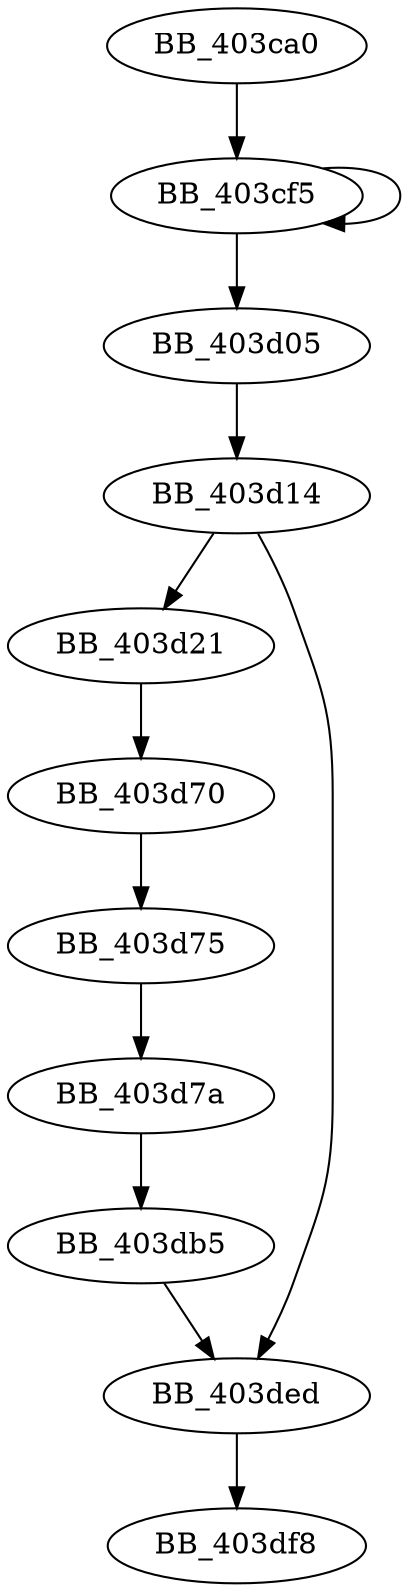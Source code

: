 DiGraph sub_403CA0{
BB_403ca0->BB_403cf5
BB_403cf5->BB_403cf5
BB_403cf5->BB_403d05
BB_403d05->BB_403d14
BB_403d14->BB_403d21
BB_403d14->BB_403ded
BB_403d21->BB_403d70
BB_403d70->BB_403d75
BB_403d75->BB_403d7a
BB_403d7a->BB_403db5
BB_403db5->BB_403ded
BB_403ded->BB_403df8
}
